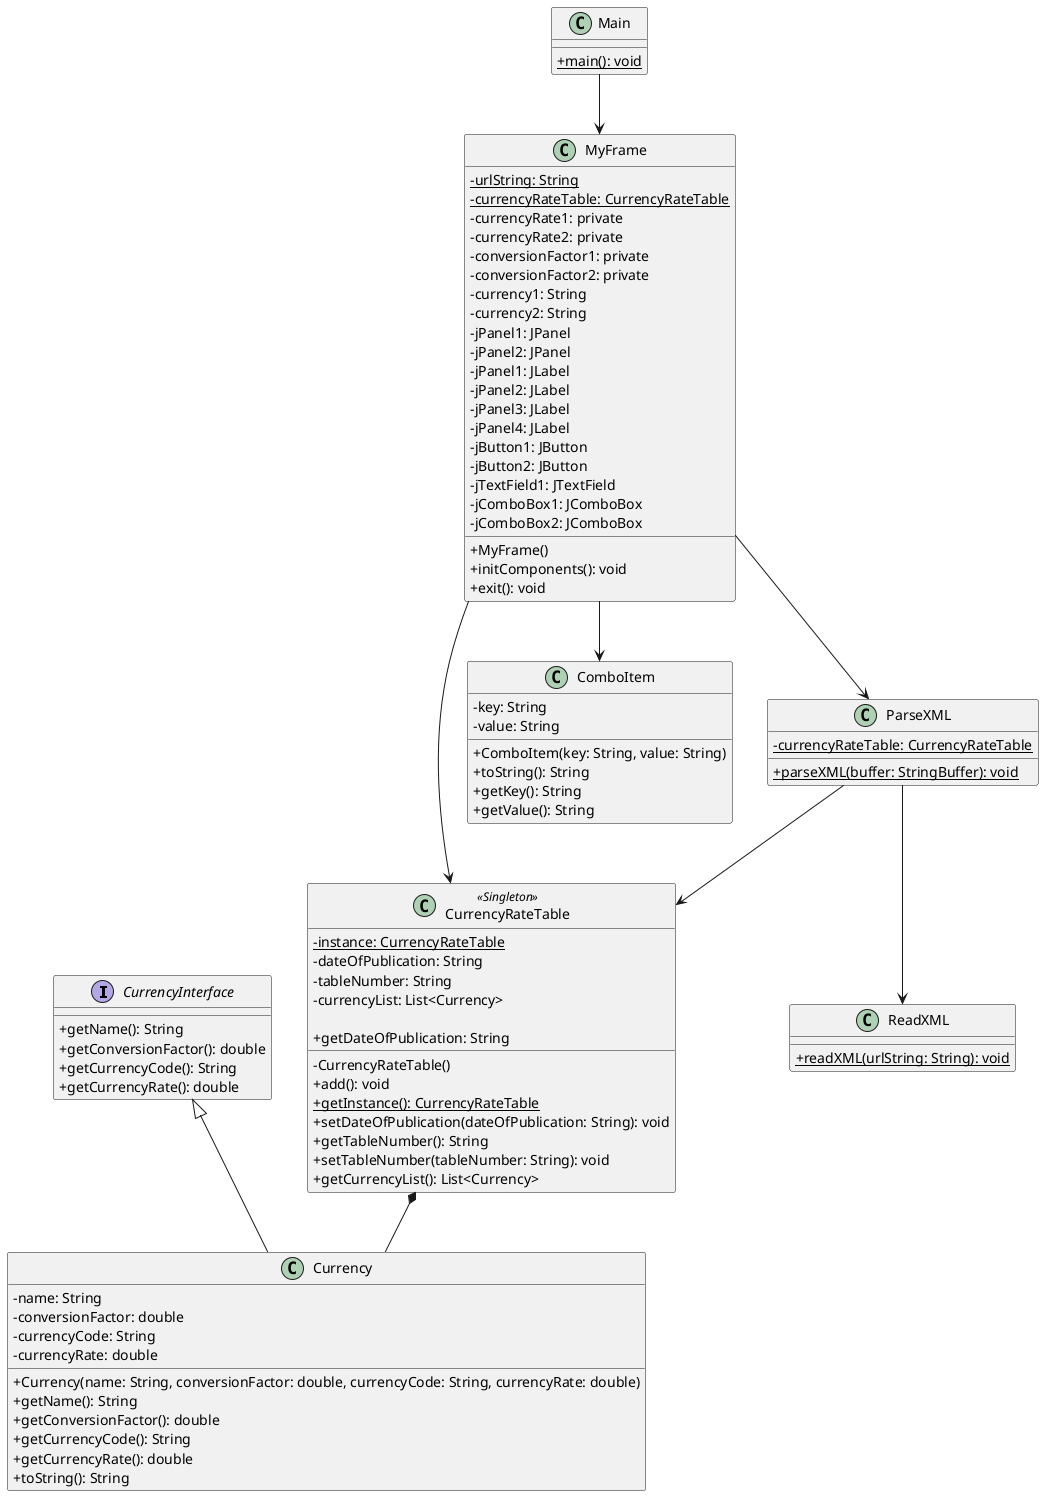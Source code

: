 @startuml

CurrencyInterface <|-- Currency
CurrencyRateTable *-- Currency
Main --> MyFrame
MyFrame --> ComboItem
ParseXML --> ReadXML
MyFrame --> ParseXML
ParseXML --> CurrencyRateTable
MyFrame --> CurrencyRateTable

skinparam classAttributeIconSize 0

interface CurrencyInterface{
    +getName(): String
    +getConversionFactor(): double
    +getCurrencyCode(): String
    +getCurrencyRate(): double
}

class Currency{
    -name: String
    -conversionFactor: double
    -currencyCode: String
    -currencyRate: double

    +Currency(name: String, conversionFactor: double, currencyCode: String, currencyRate: double)
    +getName(): String
    +getConversionFactor(): double
    +getCurrencyCode(): String
    +getCurrencyRate(): double
    +toString(): String
}

class ComboItem{
    -key: String
    -value: String

    +ComboItem(key: String, value: String)
    +toString(): String
    +getKey(): String
    +getValue(): String
}


class CurrencyRateTable<<Singleton>>{
    -{static}instance: CurrencyRateTable
    -dateOfPublication: String
    -tableNumber: String
    -currencyList: List<Currency>

    -CurrencyRateTable()
    +add(): void
    +{static}getInstance(): CurrencyRateTable
    +getDateOfPublication: String
    +setDateOfPublication(dateOfPublication: String): void
    +getTableNumber(): String
    +setTableNumber(tableNumber: String): void
    +getCurrencyList(): List<Currency>
}

class ReadXML{
    +{static}readXML(urlString: String): void
}

class ParseXML{
    -{static}currencyRateTable: CurrencyRateTable

    +{static}parseXML(buffer: StringBuffer): void
}

class MyFrame{
    -{static}urlString: String
    -{static}currencyRateTable: CurrencyRateTable
    -currencyRate1: private
    -currencyRate2: private
    -conversionFactor1: private
    -conversionFactor2: private
    -currency1: String
    -currency2: String
    -jPanel1: JPanel
    -jPanel2: JPanel
    -jPanel1: JLabel
    -jPanel2: JLabel
    -jPanel3: JLabel
    -jPanel4: JLabel
    -jButton1: JButton
    -jButton2: JButton
    -jTextField1: JTextField
    -jComboBox1: JComboBox
    -jComboBox2: JComboBox

    +MyFrame()
    +initComponents(): void
    +exit(): void
}

class Main{
   +{static}main(): void
}

@enduml